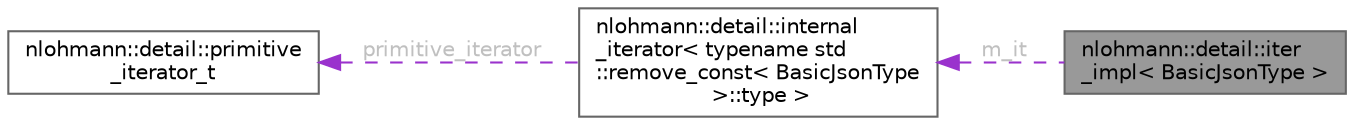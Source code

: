 digraph "nlohmann::detail::iter_impl&lt; BasicJsonType &gt;"
{
 // LATEX_PDF_SIZE
  bgcolor="transparent";
  edge [fontname=Helvetica,fontsize=10,labelfontname=Helvetica,labelfontsize=10];
  node [fontname=Helvetica,fontsize=10,shape=box,height=0.2,width=0.4];
  rankdir="LR";
  Node1 [id="Node000001",label="nlohmann::detail::iter\l_impl\< BasicJsonType \>",height=0.2,width=0.4,color="gray40", fillcolor="grey60", style="filled", fontcolor="black",tooltip="a template for a bidirectional iterator for the basic_json class This class implements a both iterato..."];
  Node2 -> Node1 [id="edge1_Node000001_Node000002",dir="back",color="darkorchid3",style="dashed",tooltip=" ",label=" m_it",fontcolor="grey" ];
  Node2 [id="Node000002",label="nlohmann::detail::internal\l_iterator\< typename std\l::remove_const\< BasicJsonType\l \>::type \>",height=0.2,width=0.4,color="gray40", fillcolor="white", style="filled",URL="$structnlohmann_1_1detail_1_1internal__iterator.html",tooltip=" "];
  Node3 -> Node2 [id="edge2_Node000002_Node000003",dir="back",color="darkorchid3",style="dashed",tooltip=" ",label=" primitive_iterator",fontcolor="grey" ];
  Node3 [id="Node000003",label="nlohmann::detail::primitive\l_iterator_t",height=0.2,width=0.4,color="gray40", fillcolor="white", style="filled",URL="$classnlohmann_1_1detail_1_1primitive__iterator__t.html",tooltip=" "];
}
